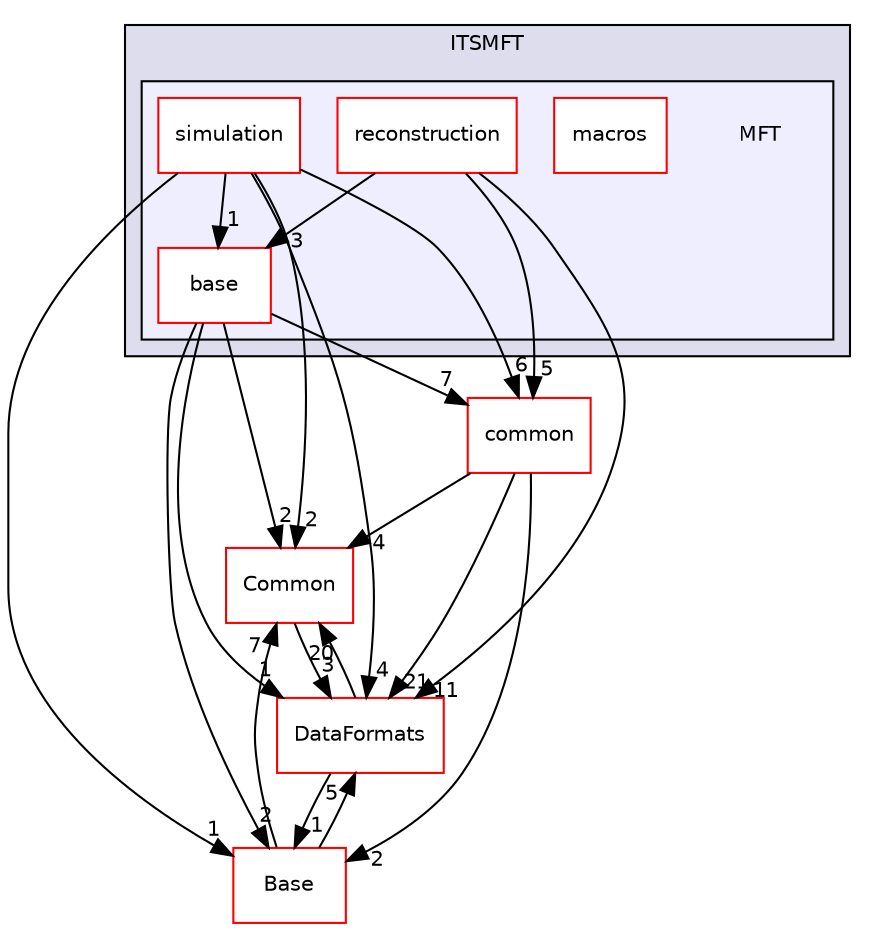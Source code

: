 digraph "/home/travis/build/AliceO2Group/AliceO2/Detectors/ITSMFT/MFT" {
  bgcolor=transparent;
  compound=true
  node [ fontsize="10", fontname="Helvetica"];
  edge [ labelfontsize="10", labelfontname="Helvetica"];
  subgraph clusterdir_1306292b77b40360479b729ac9ee7efe {
    graph [ bgcolor="#ddddee", pencolor="black", label="ITSMFT" fontname="Helvetica", fontsize="10", URL="dir_1306292b77b40360479b729ac9ee7efe.html"]
  subgraph clusterdir_f39d1cd569ca2d16022b762a0e4a53c8 {
    graph [ bgcolor="#eeeeff", pencolor="black", label="" URL="dir_f39d1cd569ca2d16022b762a0e4a53c8.html"];
    dir_f39d1cd569ca2d16022b762a0e4a53c8 [shape=plaintext label="MFT"];
    dir_7e732ae97f4f941436b6909b27d4da36 [shape=box label="base" color="red" fillcolor="white" style="filled" URL="dir_7e732ae97f4f941436b6909b27d4da36.html"];
    dir_5b6015b386f827cc0d1582f414a67114 [shape=box label="macros" color="red" fillcolor="white" style="filled" URL="dir_5b6015b386f827cc0d1582f414a67114.html"];
    dir_3d8e691f27a9a1a3f5b37028248bc44b [shape=box label="reconstruction" color="red" fillcolor="white" style="filled" URL="dir_3d8e691f27a9a1a3f5b37028248bc44b.html"];
    dir_a336bf94aab96007822cb34c9e2cb8a5 [shape=box label="simulation" color="red" fillcolor="white" style="filled" URL="dir_a336bf94aab96007822cb34c9e2cb8a5.html"];
  }
  }
  dir_4ab6b4cc6a7edbff49100e9123df213f [shape=box label="Common" color="red" URL="dir_4ab6b4cc6a7edbff49100e9123df213f.html"];
  dir_37c90836491b695b472bf98d1be8336b [shape=box label="Base" color="red" URL="dir_37c90836491b695b472bf98d1be8336b.html"];
  dir_85bf31a2e8d306e7598ffcb73f8df6bf [shape=box label="common" color="red" URL="dir_85bf31a2e8d306e7598ffcb73f8df6bf.html"];
  dir_2171f7ec022c5423887b07c69b2f5b48 [shape=box label="DataFormats" color="red" URL="dir_2171f7ec022c5423887b07c69b2f5b48.html"];
  dir_3d8e691f27a9a1a3f5b37028248bc44b->dir_85bf31a2e8d306e7598ffcb73f8df6bf [headlabel="5", labeldistance=1.5 headhref="dir_000285_000222.html"];
  dir_3d8e691f27a9a1a3f5b37028248bc44b->dir_7e732ae97f4f941436b6909b27d4da36 [headlabel="3", labeldistance=1.5 headhref="dir_000285_000119.html"];
  dir_3d8e691f27a9a1a3f5b37028248bc44b->dir_2171f7ec022c5423887b07c69b2f5b48 [headlabel="11", labeldistance=1.5 headhref="dir_000285_000056.html"];
  dir_4ab6b4cc6a7edbff49100e9123df213f->dir_2171f7ec022c5423887b07c69b2f5b48 [headlabel="3", labeldistance=1.5 headhref="dir_000016_000056.html"];
  dir_a336bf94aab96007822cb34c9e2cb8a5->dir_4ab6b4cc6a7edbff49100e9123df213f [headlabel="2", labeldistance=1.5 headhref="dir_000175_000016.html"];
  dir_a336bf94aab96007822cb34c9e2cb8a5->dir_37c90836491b695b472bf98d1be8336b [headlabel="1", labeldistance=1.5 headhref="dir_000175_000158.html"];
  dir_a336bf94aab96007822cb34c9e2cb8a5->dir_85bf31a2e8d306e7598ffcb73f8df6bf [headlabel="6", labeldistance=1.5 headhref="dir_000175_000222.html"];
  dir_a336bf94aab96007822cb34c9e2cb8a5->dir_7e732ae97f4f941436b6909b27d4da36 [headlabel="1", labeldistance=1.5 headhref="dir_000175_000119.html"];
  dir_a336bf94aab96007822cb34c9e2cb8a5->dir_2171f7ec022c5423887b07c69b2f5b48 [headlabel="4", labeldistance=1.5 headhref="dir_000175_000056.html"];
  dir_37c90836491b695b472bf98d1be8336b->dir_4ab6b4cc6a7edbff49100e9123df213f [headlabel="7", labeldistance=1.5 headhref="dir_000158_000016.html"];
  dir_37c90836491b695b472bf98d1be8336b->dir_2171f7ec022c5423887b07c69b2f5b48 [headlabel="5", labeldistance=1.5 headhref="dir_000158_000056.html"];
  dir_85bf31a2e8d306e7598ffcb73f8df6bf->dir_4ab6b4cc6a7edbff49100e9123df213f [headlabel="4", labeldistance=1.5 headhref="dir_000222_000016.html"];
  dir_85bf31a2e8d306e7598ffcb73f8df6bf->dir_37c90836491b695b472bf98d1be8336b [headlabel="2", labeldistance=1.5 headhref="dir_000222_000158.html"];
  dir_85bf31a2e8d306e7598ffcb73f8df6bf->dir_2171f7ec022c5423887b07c69b2f5b48 [headlabel="21", labeldistance=1.5 headhref="dir_000222_000056.html"];
  dir_7e732ae97f4f941436b6909b27d4da36->dir_4ab6b4cc6a7edbff49100e9123df213f [headlabel="2", labeldistance=1.5 headhref="dir_000119_000016.html"];
  dir_7e732ae97f4f941436b6909b27d4da36->dir_37c90836491b695b472bf98d1be8336b [headlabel="2", labeldistance=1.5 headhref="dir_000119_000158.html"];
  dir_7e732ae97f4f941436b6909b27d4da36->dir_85bf31a2e8d306e7598ffcb73f8df6bf [headlabel="7", labeldistance=1.5 headhref="dir_000119_000222.html"];
  dir_7e732ae97f4f941436b6909b27d4da36->dir_2171f7ec022c5423887b07c69b2f5b48 [headlabel="1", labeldistance=1.5 headhref="dir_000119_000056.html"];
  dir_2171f7ec022c5423887b07c69b2f5b48->dir_4ab6b4cc6a7edbff49100e9123df213f [headlabel="20", labeldistance=1.5 headhref="dir_000056_000016.html"];
  dir_2171f7ec022c5423887b07c69b2f5b48->dir_37c90836491b695b472bf98d1be8336b [headlabel="1", labeldistance=1.5 headhref="dir_000056_000158.html"];
}
